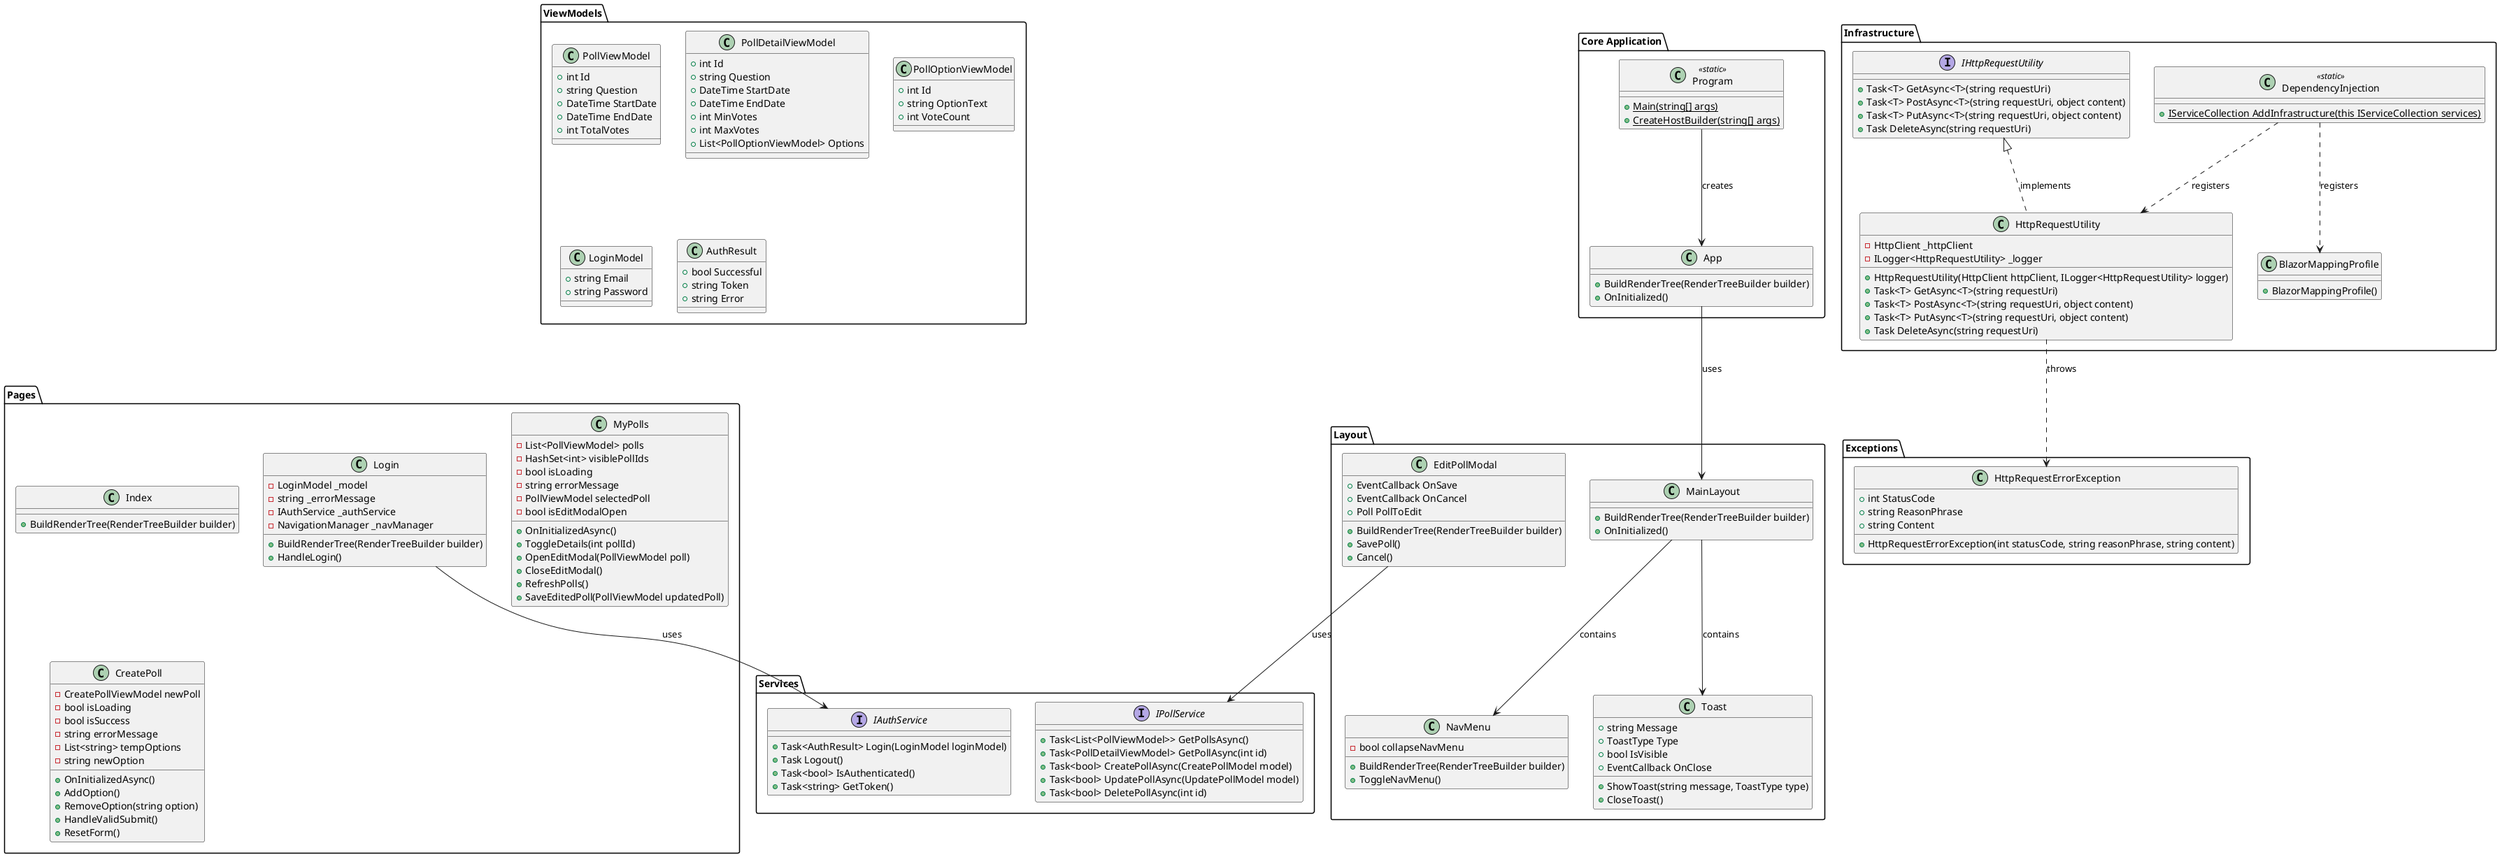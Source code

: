 @startuml "VotingSystem AdminClient Architecture"

' Main application components
package "Core Application" {
  class Program <<static>> {
    +{static} Main(string[] args)
    +{static} CreateHostBuilder(string[] args)
  }
  
  class App {
    +BuildRenderTree(RenderTreeBuilder builder)
    +OnInitialized()
  }
}

' Exceptions
package "Exceptions" {
  class HttpRequestErrorException {
    +int StatusCode
    +string ReasonPhrase
    +string Content
    +HttpRequestErrorException(int statusCode, string reasonPhrase, string content)
  }
}

' Infrastructure
package "Infrastructure" {
  class BlazorMappingProfile {
    +BlazorMappingProfile()
  }
  
  class DependencyInjection <<static>> {
    +{static} IServiceCollection AddInfrastructure(this IServiceCollection services)
  }
  
  interface IHttpRequestUtility {
    +Task<T> GetAsync<T>(string requestUri)
    +Task<T> PostAsync<T>(string requestUri, object content)
    +Task<T> PutAsync<T>(string requestUri, object content)
    +Task DeleteAsync(string requestUri)
  }
  
  class HttpRequestUtility {
    -HttpClient _httpClient
    -ILogger<HttpRequestUtility> _logger
    +HttpRequestUtility(HttpClient httpClient, ILogger<HttpRequestUtility> logger)
    +Task<T> GetAsync<T>(string requestUri)
    +Task<T> PostAsync<T>(string requestUri, object content)
    +Task<T> PutAsync<T>(string requestUri, object content)
    +Task DeleteAsync(string requestUri)
  }
}

' Layout
package "Layout" {
  class MainLayout {
    +BuildRenderTree(RenderTreeBuilder builder)
    +OnInitialized()
  }
  
  class NavMenu {
    -bool collapseNavMenu
    +BuildRenderTree(RenderTreeBuilder builder)
    +ToggleNavMenu()
  }
  
  class EditPollModal {
    +EventCallback OnSave
    +EventCallback OnCancel
    +Poll PollToEdit
    +BuildRenderTree(RenderTreeBuilder builder)
    +SavePoll()
    +Cancel()
  }
  
  class Toast {
    +string Message
    +ToastType Type
    +bool IsVisible
    +EventCallback OnClose
    +ShowToast(string message, ToastType type)
    +CloseToast()
  }
}

' Services and ViewModels
package "Services" {
  interface "IAuthService" {
    +Task<AuthResult> Login(LoginModel loginModel)
    +Task Logout()
    +Task<bool> IsAuthenticated()
    +Task<string> GetToken()
  }
  
  interface "IPollService" {
    +Task<List<PollViewModel>> GetPollsAsync()
    +Task<PollDetailViewModel> GetPollAsync(int id)
    +Task<bool> CreatePollAsync(CreatePollModel model)
    +Task<bool> UpdatePollAsync(UpdatePollModel model)
    +Task<bool> DeletePollAsync(int id)
  }
}

package "ViewModels" {
  class PollViewModel {
    +int Id
    +string Question
    +DateTime StartDate
    +DateTime EndDate
    +int TotalVotes
  }
  
  class PollDetailViewModel {
    +int Id
    +string Question
    +DateTime StartDate
    +DateTime EndDate
    +int MinVotes
    +int MaxVotes
    +List<PollOptionViewModel> Options
  }
  
  class PollOptionViewModel {
    +int Id
    +string OptionText
    +int VoteCount
  }
  
  class LoginModel {
    +string Email
    +string Password
  }
  
  class AuthResult {
    +bool Successful
    +string Token
    +string Error
  }
}

' Pages (implied)
package "Pages" {
  class Index {
    +BuildRenderTree(RenderTreeBuilder builder)
  }
  
class Login {
    -LoginModel _model
    -string _errorMessage
    -IAuthService _authService
    -NavigationManager _navManager
    +BuildRenderTree(RenderTreeBuilder builder)
    +HandleLogin()
  }
  
  class MyPolls {
    -List<PollViewModel> polls
    -HashSet<int> visiblePollIds
    -bool isLoading
    -string errorMessage
    -PollViewModel selectedPoll
    -bool isEditModalOpen
    
    +OnInitializedAsync()
    +ToggleDetails(int pollId)
    +OpenEditModal(PollViewModel poll)
    +CloseEditModal()
    +RefreshPolls()
    +SaveEditedPoll(PollViewModel updatedPoll)
  }
  
  class CreatePoll {
    -CreatePollViewModel newPoll
    -bool isLoading
    -bool isSuccess
    -string errorMessage
    -List<string> tempOptions
    -string newOption
    
    +OnInitializedAsync()
    +AddOption()
    +RemoveOption(string option)
    +HandleValidSubmit()
    +ResetForm()
  }

' Relationships
Program --> App : creates
App --> MainLayout : uses
MainLayout --> NavMenu : contains
MainLayout --> Toast : contains

Login --> IAuthService : uses

EditPollModal --> IPollService : uses

IHttpRequestUtility <|.. HttpRequestUtility : implements
DependencyInjection ..> HttpRequestUtility : registers
DependencyInjection ..> BlazorMappingProfile : registers

HttpRequestUtility ..> HttpRequestErrorException : throws


@enduml